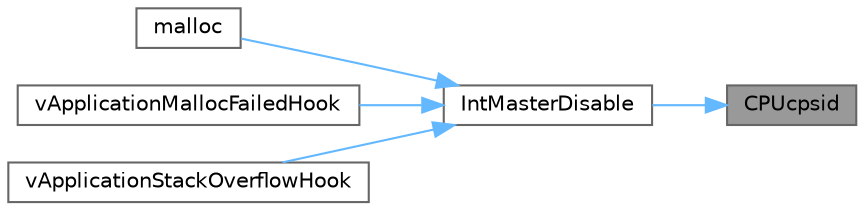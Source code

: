 digraph "CPUcpsid"
{
 // LATEX_PDF_SIZE
  bgcolor="transparent";
  edge [fontname=Helvetica,fontsize=10,labelfontname=Helvetica,labelfontsize=10];
  node [fontname=Helvetica,fontsize=10,shape=box,height=0.2,width=0.4];
  rankdir="RL";
  Node1 [id="Node000001",label="CPUcpsid",height=0.2,width=0.4,color="gray40", fillcolor="grey60", style="filled", fontcolor="black",tooltip=" "];
  Node1 -> Node2 [id="edge1_Node000001_Node000002",dir="back",color="steelblue1",style="solid",tooltip=" "];
  Node2 [id="Node000002",label="IntMasterDisable",height=0.2,width=0.4,color="grey40", fillcolor="white", style="filled",URL="$group__interrupt__api.html#gae3724c6b65b8461cf0441f09b13fadf5",tooltip=" "];
  Node2 -> Node3 [id="edge2_Node000002_Node000003",dir="back",color="steelblue1",style="solid",tooltip=" "];
  Node3 [id="Node000003",label="malloc",height=0.2,width=0.4,color="grey40", fillcolor="white", style="filled",URL="$main_8c.html#a874875760078bf29934385d6d3a1d5ff",tooltip="Custom implementation of malloc to trap unwanted allocations."];
  Node2 -> Node4 [id="edge3_Node000002_Node000004",dir="back",color="steelblue1",style="solid",tooltip=" "];
  Node4 [id="Node000004",label="vApplicationMallocFailedHook",height=0.2,width=0.4,color="grey40", fillcolor="white", style="filled",URL="$main_8c.html#ab7e5c95cf72a3f819bc4462a7fb62ca3",tooltip="Hook function called when a memory allocation fails."];
  Node2 -> Node5 [id="edge4_Node000002_Node000005",dir="back",color="steelblue1",style="solid",tooltip=" "];
  Node5 [id="Node000005",label="vApplicationStackOverflowHook",height=0.2,width=0.4,color="grey40", fillcolor="white", style="filled",URL="$main_8c.html#a306672a74bdd13ce210c05fca3385c59",tooltip="Hook function called when a stack overflow is detected."];
}
